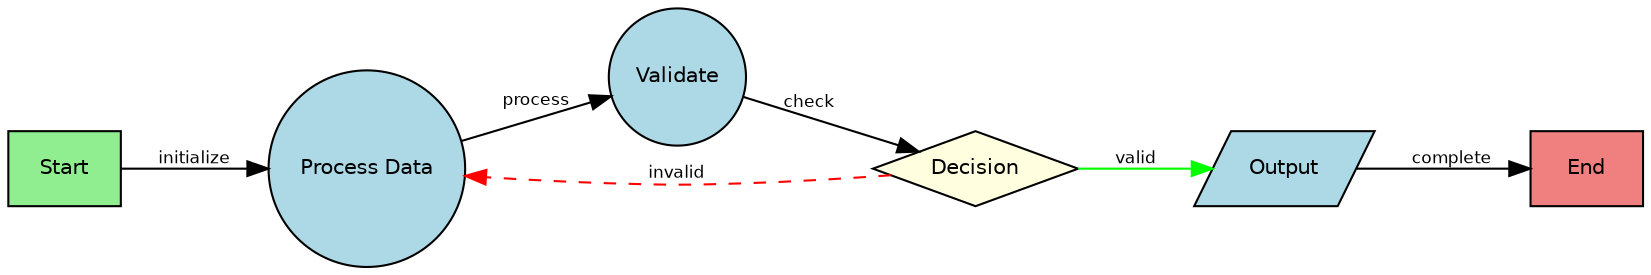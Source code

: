 digraph G {
    // graph attributes
    rankdir=LR;
    fontname="Helvetica";
    fontsize=12;

    // node attributes
    node [fontname="Helvetica", fontsize=10, shape="circle", style="filled", fillcolor="lightblue"];
    
    // edge attributes
    edge [fontname="Helvetica", fontsize=8]

    A [label="Start", shape="box", fillcolor="lightgreen"];
    B [label="Process Data"];
    C [label="Validate"];
    D [label="Decision", shape="diamond", fillcolor="lightyellow"];
    E [label="Output", shape="parallelogram"];
    F [label="End", shape="box", fillcolor="lightcoral"];
    
    // Edges
    A -> B [label="initialize"];
    B -> C [label="process"];
    C -> D [label="check"];
    D -> E [label="valid", color="green"];
    D -> B [label="invalid", color="red", style="dashed"];
    E -> F [label="complete"];
}
